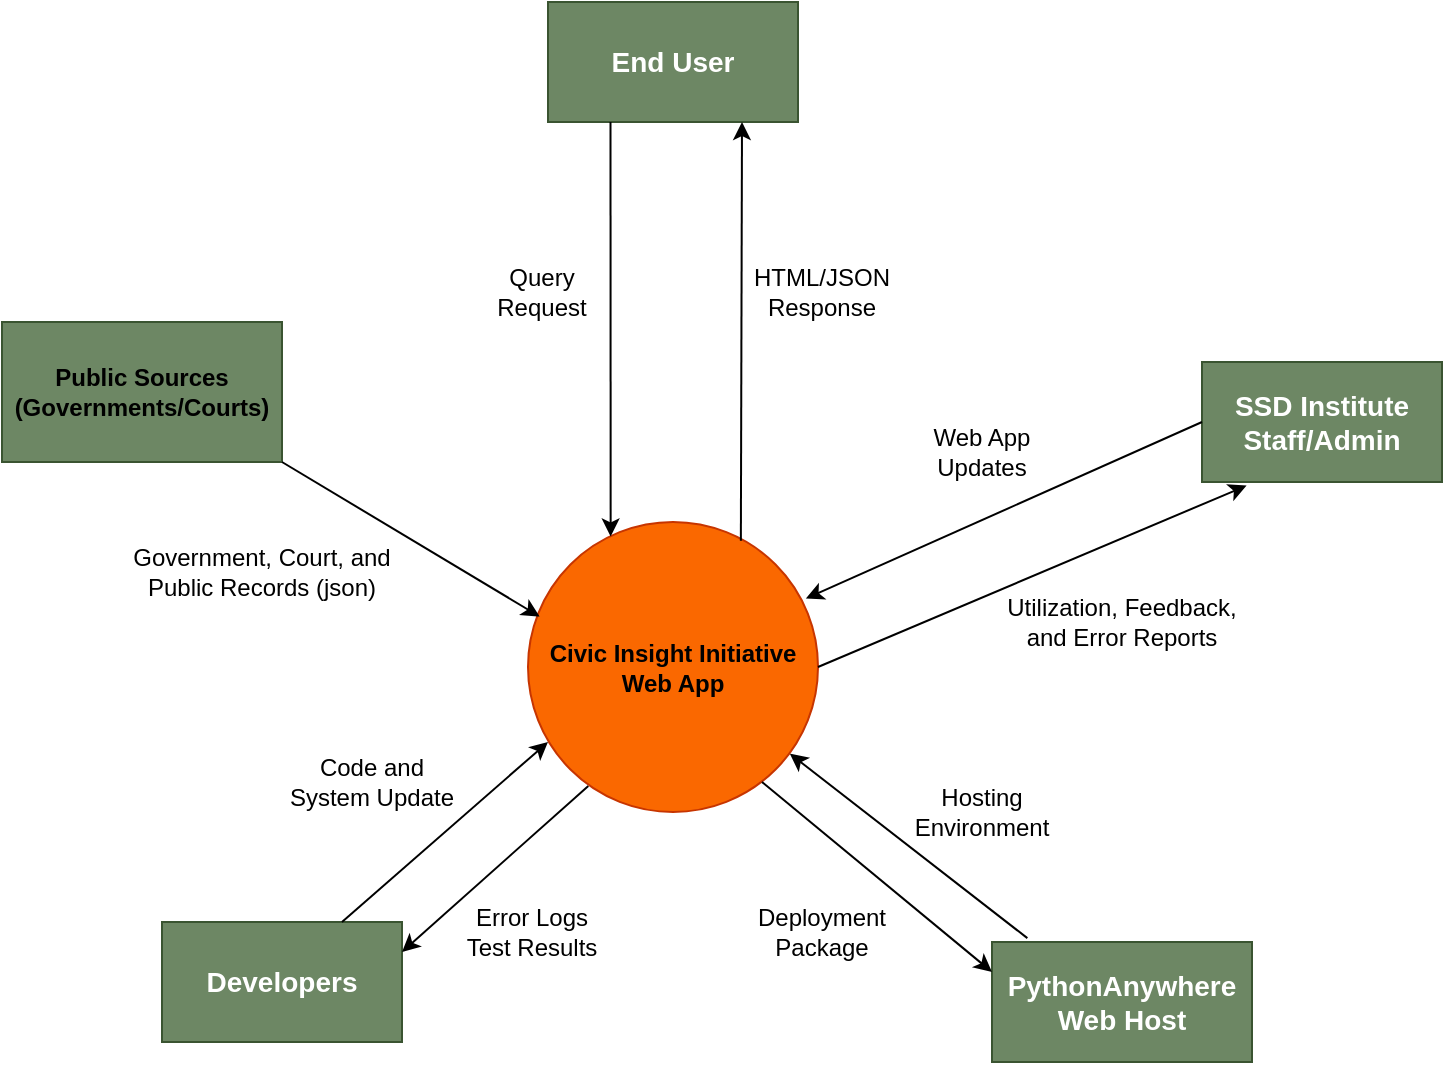 <mxfile version="28.2.7">
  <diagram name="Page-1" id="LViigTEO0sgzR07wJAX4">
    <mxGraphModel dx="1228" dy="1120" grid="1" gridSize="10" guides="1" tooltips="1" connect="1" arrows="1" fold="1" page="1" pageScale="1" pageWidth="850" pageHeight="1100" math="0" shadow="0">
      <root>
        <mxCell id="0" />
        <mxCell id="1" parent="0" />
        <mxCell id="7GmBC2OjULJTVXwjfjG8-3" value="" style="group" vertex="1" connectable="0" parent="1">
          <mxGeometry x="353" y="420" width="145" height="145" as="geometry" />
        </mxCell>
        <mxCell id="7GmBC2OjULJTVXwjfjG8-1" value="&lt;font style=&quot;color: light-dark(rgb(0, 0, 0), rgb(0, 0, 0));&quot;&gt;&lt;b&gt;Civic Insight Initiative Web App&lt;/b&gt;&lt;/font&gt;" style="ellipse;whiteSpace=wrap;html=1;aspect=fixed;fillColor=#fa6800;fontColor=#000000;strokeColor=#C73500;" vertex="1" parent="7GmBC2OjULJTVXwjfjG8-3">
          <mxGeometry width="145" height="145" as="geometry" />
        </mxCell>
        <mxCell id="7GmBC2OjULJTVXwjfjG8-5" value="End User" style="rounded=0;whiteSpace=wrap;html=1;fillColor=#6d8764;fontColor=#ffffff;strokeColor=#3A5431;fontStyle=1;fontSize=14;" vertex="1" parent="1">
          <mxGeometry x="363" y="160" width="125" height="60" as="geometry" />
        </mxCell>
        <mxCell id="7GmBC2OjULJTVXwjfjG8-6" value="PythonAnywhere&lt;div&gt;Web Host&lt;/div&gt;" style="rounded=0;whiteSpace=wrap;html=1;fontStyle=1;fontSize=14;fillColor=#6d8764;fontColor=#ffffff;strokeColor=#3A5431;" vertex="1" parent="1">
          <mxGeometry x="585" y="630" width="130" height="60" as="geometry" />
        </mxCell>
        <mxCell id="7GmBC2OjULJTVXwjfjG8-7" value="Developers" style="rounded=0;whiteSpace=wrap;html=1;fillColor=#6d8764;fontColor=#ffffff;strokeColor=#3A5431;fontStyle=1;fontSize=14;" vertex="1" parent="1">
          <mxGeometry x="170" y="620" width="120" height="60" as="geometry" />
        </mxCell>
        <mxCell id="7GmBC2OjULJTVXwjfjG8-8" value="SSD Institute&lt;div&gt;Staff/Admin&lt;/div&gt;" style="rounded=0;whiteSpace=wrap;html=1;fillColor=#6d8764;fontColor=#ffffff;strokeColor=#3A5431;fontStyle=1;fontSize=14;" vertex="1" parent="1">
          <mxGeometry x="690" y="340" width="120" height="60" as="geometry" />
        </mxCell>
        <mxCell id="7GmBC2OjULJTVXwjfjG8-9" value="&lt;font style=&quot;color: light-dark(rgb(0, 0, 0), rgb(0, 0, 0));&quot;&gt;&lt;b&gt;Public Sources&lt;/b&gt;&lt;/font&gt;&lt;div&gt;&lt;font style=&quot;color: light-dark(rgb(0, 0, 0), rgb(0, 0, 0));&quot;&gt;&lt;b&gt;(Governments/Courts)&lt;/b&gt;&lt;/font&gt;&lt;/div&gt;" style="rounded=0;whiteSpace=wrap;html=1;fillColor=#6d8764;fontColor=#ffffff;strokeColor=#3A5431;" vertex="1" parent="1">
          <mxGeometry x="90" y="320" width="140" height="70" as="geometry" />
        </mxCell>
        <mxCell id="7GmBC2OjULJTVXwjfjG8-10" value="" style="endArrow=classic;html=1;rounded=0;exitX=1;exitY=1;exitDx=0;exitDy=0;entryX=0.04;entryY=0.326;entryDx=0;entryDy=0;entryPerimeter=0;" edge="1" parent="1" source="7GmBC2OjULJTVXwjfjG8-9" target="7GmBC2OjULJTVXwjfjG8-1">
          <mxGeometry width="50" height="50" relative="1" as="geometry">
            <mxPoint x="400" y="600" as="sourcePoint" />
            <mxPoint x="370" y="440" as="targetPoint" />
            <Array as="points" />
          </mxGeometry>
        </mxCell>
        <mxCell id="7GmBC2OjULJTVXwjfjG8-12" value="Government, Court, and Public Records (json)" style="text;html=1;whiteSpace=wrap;strokeColor=none;fillColor=none;align=center;verticalAlign=middle;rounded=0;" vertex="1" parent="1">
          <mxGeometry x="140" y="430" width="160" height="30" as="geometry" />
        </mxCell>
        <mxCell id="7GmBC2OjULJTVXwjfjG8-13" value="" style="endArrow=classic;html=1;rounded=0;exitX=0.25;exitY=1;exitDx=0;exitDy=0;entryX=0.285;entryY=0.05;entryDx=0;entryDy=0;entryPerimeter=0;" edge="1" parent="1" source="7GmBC2OjULJTVXwjfjG8-5" target="7GmBC2OjULJTVXwjfjG8-1">
          <mxGeometry width="50" height="50" relative="1" as="geometry">
            <mxPoint x="350" y="380" as="sourcePoint" />
            <mxPoint x="400" y="330" as="targetPoint" />
          </mxGeometry>
        </mxCell>
        <mxCell id="7GmBC2OjULJTVXwjfjG8-14" value="" style="endArrow=classic;html=1;rounded=0;entryX=0.776;entryY=1;entryDx=0;entryDy=0;entryPerimeter=0;exitX=0.734;exitY=0.065;exitDx=0;exitDy=0;exitPerimeter=0;" edge="1" parent="1" source="7GmBC2OjULJTVXwjfjG8-1" target="7GmBC2OjULJTVXwjfjG8-5">
          <mxGeometry width="50" height="50" relative="1" as="geometry">
            <mxPoint x="350" y="440" as="sourcePoint" />
            <mxPoint x="400" y="390" as="targetPoint" />
          </mxGeometry>
        </mxCell>
        <mxCell id="7GmBC2OjULJTVXwjfjG8-15" value="Query Request" style="text;html=1;whiteSpace=wrap;strokeColor=none;fillColor=none;align=center;verticalAlign=middle;rounded=0;" vertex="1" parent="1">
          <mxGeometry x="330" y="290" width="60" height="30" as="geometry" />
        </mxCell>
        <mxCell id="7GmBC2OjULJTVXwjfjG8-16" value="HTML/JSON Response" style="text;html=1;whiteSpace=wrap;strokeColor=none;fillColor=none;align=center;verticalAlign=middle;rounded=0;" vertex="1" parent="1">
          <mxGeometry x="460" y="290" width="80" height="30" as="geometry" />
        </mxCell>
        <mxCell id="7GmBC2OjULJTVXwjfjG8-17" value="" style="endArrow=classic;html=1;rounded=0;exitX=0;exitY=0.5;exitDx=0;exitDy=0;entryX=1.011;entryY=0.12;entryDx=0;entryDy=0;entryPerimeter=0;" edge="1" parent="1" source="7GmBC2OjULJTVXwjfjG8-8">
          <mxGeometry width="50" height="50" relative="1" as="geometry">
            <mxPoint x="430" y="430" as="sourcePoint" />
            <mxPoint x="491.93" y="458.3" as="targetPoint" />
          </mxGeometry>
        </mxCell>
        <mxCell id="7GmBC2OjULJTVXwjfjG8-18" value="" style="endArrow=classic;html=1;rounded=0;entryX=0.186;entryY=1.03;entryDx=0;entryDy=0;entryPerimeter=0;exitX=1;exitY=0.5;exitDx=0;exitDy=0;" edge="1" parent="1" source="7GmBC2OjULJTVXwjfjG8-1" target="7GmBC2OjULJTVXwjfjG8-8">
          <mxGeometry width="50" height="50" relative="1" as="geometry">
            <mxPoint x="430" y="390" as="sourcePoint" />
            <mxPoint x="480" y="340" as="targetPoint" />
          </mxGeometry>
        </mxCell>
        <mxCell id="7GmBC2OjULJTVXwjfjG8-19" value="Web App Updates" style="text;html=1;whiteSpace=wrap;strokeColor=none;fillColor=none;align=center;verticalAlign=middle;rounded=0;" vertex="1" parent="1">
          <mxGeometry x="550" y="370" width="60" height="30" as="geometry" />
        </mxCell>
        <mxCell id="7GmBC2OjULJTVXwjfjG8-20" value="Utilization, Feedback, and Error Reports" style="text;html=1;whiteSpace=wrap;strokeColor=none;fillColor=none;align=center;verticalAlign=middle;rounded=0;" vertex="1" parent="1">
          <mxGeometry x="580" y="460" width="140" height="20" as="geometry" />
        </mxCell>
        <mxCell id="7GmBC2OjULJTVXwjfjG8-21" value="" style="endArrow=classic;html=1;rounded=0;exitX=0.75;exitY=0;exitDx=0;exitDy=0;" edge="1" parent="1" source="7GmBC2OjULJTVXwjfjG8-7">
          <mxGeometry width="50" height="50" relative="1" as="geometry">
            <mxPoint x="313" y="580" as="sourcePoint" />
            <mxPoint x="363" y="530" as="targetPoint" />
          </mxGeometry>
        </mxCell>
        <mxCell id="7GmBC2OjULJTVXwjfjG8-22" value="" style="endArrow=classic;html=1;rounded=0;entryX=1;entryY=0.25;entryDx=0;entryDy=0;exitX=0.208;exitY=0.91;exitDx=0;exitDy=0;exitPerimeter=0;" edge="1" parent="1" source="7GmBC2OjULJTVXwjfjG8-1" target="7GmBC2OjULJTVXwjfjG8-7">
          <mxGeometry width="50" height="50" relative="1" as="geometry">
            <mxPoint x="330" y="510" as="sourcePoint" />
            <mxPoint x="380" y="460" as="targetPoint" />
          </mxGeometry>
        </mxCell>
        <mxCell id="7GmBC2OjULJTVXwjfjG8-23" value="Code and System Update" style="text;html=1;whiteSpace=wrap;strokeColor=none;fillColor=none;align=center;verticalAlign=middle;rounded=0;" vertex="1" parent="1">
          <mxGeometry x="230" y="535" width="90" height="30" as="geometry" />
        </mxCell>
        <mxCell id="7GmBC2OjULJTVXwjfjG8-24" value="Error Logs Test Results" style="text;html=1;whiteSpace=wrap;strokeColor=none;fillColor=none;align=center;verticalAlign=middle;rounded=0;" vertex="1" parent="1">
          <mxGeometry x="320" y="610" width="70" height="30" as="geometry" />
        </mxCell>
        <mxCell id="7GmBC2OjULJTVXwjfjG8-26" value="" style="endArrow=classic;html=1;rounded=0;exitX=0.136;exitY=-0.032;exitDx=0;exitDy=0;entryX=0.903;entryY=0.799;entryDx=0;entryDy=0;exitPerimeter=0;entryPerimeter=0;" edge="1" parent="1" source="7GmBC2OjULJTVXwjfjG8-6" target="7GmBC2OjULJTVXwjfjG8-1">
          <mxGeometry width="50" height="50" relative="1" as="geometry">
            <mxPoint x="500" y="640" as="sourcePoint" />
            <mxPoint x="500" y="570" as="targetPoint" />
          </mxGeometry>
        </mxCell>
        <mxCell id="7GmBC2OjULJTVXwjfjG8-27" value="Hosting Environment" style="text;html=1;whiteSpace=wrap;strokeColor=none;fillColor=none;align=center;verticalAlign=middle;rounded=0;" vertex="1" parent="1">
          <mxGeometry x="550" y="550" width="60" height="30" as="geometry" />
        </mxCell>
        <mxCell id="7GmBC2OjULJTVXwjfjG8-28" value="" style="endArrow=classic;html=1;rounded=0;entryX=0;entryY=0.25;entryDx=0;entryDy=0;" edge="1" parent="1" target="7GmBC2OjULJTVXwjfjG8-6">
          <mxGeometry width="50" height="50" relative="1" as="geometry">
            <mxPoint x="470" y="550" as="sourcePoint" />
            <mxPoint x="620" y="460" as="targetPoint" />
          </mxGeometry>
        </mxCell>
        <mxCell id="7GmBC2OjULJTVXwjfjG8-29" value="Deployment Package" style="text;html=1;whiteSpace=wrap;strokeColor=none;fillColor=none;align=center;verticalAlign=middle;rounded=0;" vertex="1" parent="1">
          <mxGeometry x="470" y="610" width="60" height="30" as="geometry" />
        </mxCell>
      </root>
    </mxGraphModel>
  </diagram>
</mxfile>
